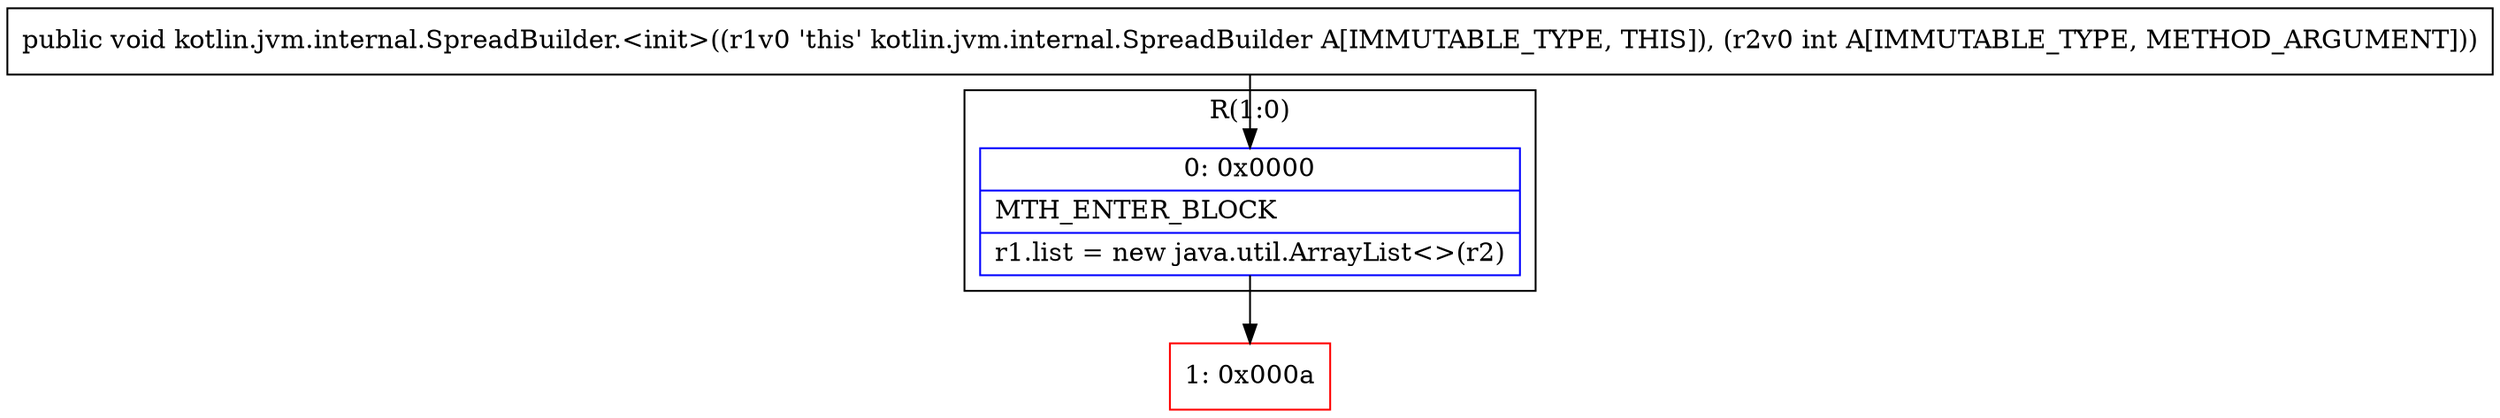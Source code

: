 digraph "CFG forkotlin.jvm.internal.SpreadBuilder.\<init\>(I)V" {
subgraph cluster_Region_723036654 {
label = "R(1:0)";
node [shape=record,color=blue];
Node_0 [shape=record,label="{0\:\ 0x0000|MTH_ENTER_BLOCK\l|r1.list = new java.util.ArrayList\<\>(r2)\l}"];
}
Node_1 [shape=record,color=red,label="{1\:\ 0x000a}"];
MethodNode[shape=record,label="{public void kotlin.jvm.internal.SpreadBuilder.\<init\>((r1v0 'this' kotlin.jvm.internal.SpreadBuilder A[IMMUTABLE_TYPE, THIS]), (r2v0 int A[IMMUTABLE_TYPE, METHOD_ARGUMENT])) }"];
MethodNode -> Node_0;
Node_0 -> Node_1;
}

